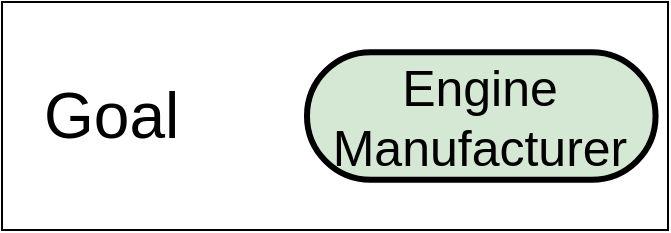 <mxfile version="14.1.8" type="device" pages="16"><diagram name="iRL-manu-ent-1-goal" id="lrQCM1Hvvk60PSm_WDTy"><mxGraphModel dx="4578" dy="3978" grid="1" gridSize="10" guides="1" tooltips="1" connect="1" arrows="1" fold="1" page="1" pageScale="1" pageWidth="850" pageHeight="1100" math="0" shadow="0"><root><mxCell id="0"/><mxCell id="1" parent="0"/><mxCell id="VljRqDJrkqw-FTZmgz3e-1" value="&lt;font style=&quot;font-size: 32px;&quot;&gt;Goal&lt;/font&gt;" style="rounded=0;whiteSpace=wrap;html=1;align=left;fontSize=12;spacingLeft=19;" parent="1" vertex="1"><mxGeometry x="-3150" y="-3142" width="333" height="114" as="geometry"/></mxCell><mxCell id="VljRqDJrkqw-FTZmgz3e-2" value="Engine Manufacturer" style="whiteSpace=wrap;html=1;rounded=1;fontSize=25;strokeWidth=3;fillColor=#d5e8d4;arcSize=50;" parent="1" vertex="1"><mxGeometry x="-2997.51" y="-3116.9" width="174.29" height="63.81" as="geometry"/></mxCell></root></mxGraphModel></diagram><diagram id="jRgEcZpF6pAmbIoYRc1D" name="iRL-manu-ent-2-goal"><mxGraphModel dx="4578" dy="3978" grid="1" gridSize="10" guides="1" tooltips="1" connect="1" arrows="1" fold="1" page="1" pageScale="1" pageWidth="850" pageHeight="1100" math="0" shadow="0"><root><mxCell id="0"/><mxCell id="1" parent="0"/><mxCell id="aGJHlENYrD-HNtF09Cbz-1" value="&lt;font style=&quot;font-size: 32px;&quot;&gt;Goal&lt;/font&gt;" style="rounded=0;whiteSpace=wrap;html=1;align=left;fontSize=12;spacingLeft=19;" parent="1" vertex="1"><mxGeometry x="-3150" y="-3142" width="333" height="114" as="geometry"/></mxCell><mxCell id="aGJHlENYrD-HNtF09Cbz-2" value="Have Order Fulfilled" style="whiteSpace=wrap;html=1;rounded=1;fontSize=25;strokeWidth=3;fillColor=#d5e8d4;arcSize=50;" parent="1" vertex="1"><mxGeometry x="-2997.51" y="-3116.9" width="174.29" height="63.81" as="geometry"/></mxCell></root></mxGraphModel></diagram><diagram id="zBmDgi2XzJmhAONFBeY-" name="iRL-manu-ent-3-goal"><mxGraphModel dx="4578" dy="3978" grid="1" gridSize="10" guides="1" tooltips="1" connect="1" arrows="1" fold="1" page="1" pageScale="1" pageWidth="850" pageHeight="1100" math="0" shadow="0"><root><mxCell id="0"/><mxCell id="1" parent="0"/><mxCell id="ORgCUWamln_Vp3CvsiLS-1" value="&lt;font style=&quot;font-size: 32px;&quot;&gt;Goal&lt;/font&gt;" style="rounded=0;whiteSpace=wrap;html=1;align=left;fontSize=12;spacingLeft=19;" parent="1" vertex="1"><mxGeometry x="-3150" y="-3142" width="333" height="114" as="geometry"/></mxCell><mxCell id="ORgCUWamln_Vp3CvsiLS-2" value="Acquire Parts" style="whiteSpace=wrap;html=1;rounded=1;fontSize=25;strokeWidth=3;fillColor=#d5e8d4;arcSize=50;" parent="1" vertex="1"><mxGeometry x="-2997.51" y="-3116.9" width="174.29" height="63.81" as="geometry"/></mxCell></root></mxGraphModel></diagram><diagram id="1IxjrtlEPSZ1EHy36e9s" name="iRL-manu-ent-4-goal"><mxGraphModel dx="4578" dy="3978" grid="1" gridSize="10" guides="1" tooltips="1" connect="1" arrows="1" fold="1" page="1" pageScale="1" pageWidth="850" pageHeight="1100" math="0" shadow="0"><root><mxCell id="0"/><mxCell id="1" parent="0"/><mxCell id="IbCwElctJ-FFFEGV16OZ-1" value="&lt;font style=&quot;font-size: 32px;&quot;&gt;Goal&lt;/font&gt;" style="rounded=0;whiteSpace=wrap;html=1;align=left;fontSize=12;spacingLeft=19;" parent="1" vertex="1"><mxGeometry x="-3150" y="-3142" width="333" height="114" as="geometry"/></mxCell><mxCell id="IbCwElctJ-FFFEGV16OZ-2" value="Have Engine Assembled" style="whiteSpace=wrap;html=1;rounded=1;fontSize=25;strokeWidth=3;fillColor=#d5e8d4;arcSize=50;" parent="1" vertex="1"><mxGeometry x="-2997.51" y="-3116.9" width="174.29" height="63.81" as="geometry"/></mxCell></root></mxGraphModel></diagram><diagram id="mF4jjamFUtdUcgxOceSQ" name="iRL-manu-ent-5-goal"><mxGraphModel dx="4578" dy="3978" grid="1" gridSize="10" guides="1" tooltips="1" connect="1" arrows="1" fold="1" page="1" pageScale="1" pageWidth="850" pageHeight="1100" math="0" shadow="0"><root><mxCell id="0"/><mxCell id="1" parent="0"/><mxCell id="9cVi92WM--b5yU5QckWD-1" value="&lt;font style=&quot;font-size: 32px;&quot;&gt;Goal&lt;/font&gt;" style="rounded=0;whiteSpace=wrap;html=1;align=left;fontSize=12;spacingLeft=19;" parent="1" vertex="1"><mxGeometry x="-3150" y="-3142" width="333" height="114" as="geometry"/></mxCell><mxCell id="9cVi92WM--b5yU5QckWD-2" value="Assemble Engine in House" style="whiteSpace=wrap;html=1;rounded=1;fontSize=20;strokeWidth=3;fillColor=#d5e8d4;arcSize=50;" parent="1" vertex="1"><mxGeometry x="-2997.51" y="-3116.9" width="174.29" height="63.81" as="geometry"/></mxCell></root></mxGraphModel></diagram><diagram id="vYKbGq_c37cxqWt-kweQ" name="iRL-manu-ent-6-goal"><mxGraphModel dx="4578" dy="3978" grid="1" gridSize="10" guides="1" tooltips="1" connect="1" arrows="1" fold="1" page="1" pageScale="1" pageWidth="850" pageHeight="1100" math="0" shadow="0"><root><mxCell id="0"/><mxCell id="1" parent="0"/><mxCell id="ONWYxhEiymjCoOvJa6te-1" value="&lt;font style=&quot;font-size: 32px;&quot;&gt;Goal&lt;/font&gt;" style="rounded=0;whiteSpace=wrap;html=1;align=left;fontSize=12;spacingLeft=19;" parent="1" vertex="1"><mxGeometry x="-3150" y="-3142" width="333" height="114" as="geometry"/></mxCell><mxCell id="ONWYxhEiymjCoOvJa6te-2" value="Outsource Assembly" style="whiteSpace=wrap;html=1;rounded=1;fontSize=25;strokeWidth=3;fillColor=#d5e8d4;arcSize=50;" parent="1" vertex="1"><mxGeometry x="-2997.51" y="-3116.9" width="174.29" height="63.81" as="geometry"/></mxCell></root></mxGraphModel></diagram><diagram id="Au_eIEvgqQtElC9Wct7o" name="iRL-manu-ent-7-goal"><mxGraphModel dx="4578" dy="3978" grid="1" gridSize="10" guides="1" tooltips="1" connect="1" arrows="1" fold="1" page="1" pageScale="1" pageWidth="850" pageHeight="1100" math="0" shadow="0"><root><mxCell id="0"/><mxCell id="1" parent="0"/><mxCell id="UPQjFC7ux2l7PIQJ3ZUP-1" value="&lt;font style=&quot;font-size: 32px;&quot;&gt;Goal&lt;/font&gt;" style="rounded=0;whiteSpace=wrap;html=1;align=left;fontSize=12;spacingLeft=19;" parent="1" vertex="1"><mxGeometry x="-3150" y="-3142" width="333" height="114" as="geometry"/></mxCell><mxCell id="UPQjFC7ux2l7PIQJ3ZUP-2" value="Parts Acquired in Time" style="whiteSpace=wrap;html=1;rounded=1;fontSize=25;strokeWidth=3;fillColor=#d5e8d4;arcSize=50;" parent="1" vertex="1"><mxGeometry x="-2997.51" y="-3116.9" width="174.29" height="63.81" as="geometry"/></mxCell></root></mxGraphModel></diagram><diagram id="4KhcXFip8CfWlh6ND8Yw" name="iRL-manu-ent-8-goal"><mxGraphModel dx="4578" dy="3978" grid="1" gridSize="10" guides="1" tooltips="1" connect="1" arrows="1" fold="1" page="1" pageScale="1" pageWidth="850" pageHeight="1100" math="0" shadow="0"><root><mxCell id="0"/><mxCell id="1" parent="0"/><mxCell id="sxqJqI1mDBcSUL0t3DZ4-1" value="&lt;font style=&quot;font-size: 32px;&quot;&gt;Goal&lt;/font&gt;" style="rounded=0;whiteSpace=wrap;html=1;align=left;fontSize=12;spacingLeft=19;" parent="1" vertex="1"><mxGeometry x="-3150" y="-3142" width="333" height="114" as="geometry"/></mxCell><mxCell id="sxqJqI1mDBcSUL0t3DZ4-2" value="Parts Acquired Late" style="whiteSpace=wrap;html=1;rounded=1;fontSize=25;strokeWidth=3;fillColor=#d5e8d4;arcSize=50;" parent="1" vertex="1"><mxGeometry x="-2997.51" y="-3116.9" width="174.29" height="63.81" as="geometry"/></mxCell></root></mxGraphModel></diagram><diagram id="FeQZBwoRJbgXJpnwxUOL" name="iRL-manu-ent-9-goal"><mxGraphModel dx="4578" dy="3978" grid="1" gridSize="10" guides="1" tooltips="1" connect="1" arrows="1" fold="1" page="1" pageScale="1" pageWidth="850" pageHeight="1100" math="0" shadow="0"><root><mxCell id="0"/><mxCell id="1" parent="0"/><mxCell id="cuxQmGferoWH3Yz89_Px-1" value="&lt;font style=&quot;font-size: 32px;&quot;&gt;Goal&lt;/font&gt;" style="rounded=0;whiteSpace=wrap;html=1;align=left;fontSize=12;spacingLeft=19;" parent="1" vertex="1"><mxGeometry x="-3150" y="-3142" width="333" height="114" as="geometry"/></mxCell><mxCell id="cuxQmGferoWH3Yz89_Px-2" value="Parts Never Acquired" style="whiteSpace=wrap;html=1;rounded=1;fontSize=25;strokeWidth=3;fillColor=#d5e8d4;arcSize=50;" parent="1" vertex="1"><mxGeometry x="-2997.51" y="-3116.9" width="174.29" height="63.81" as="geometry"/></mxCell></root></mxGraphModel></diagram><diagram id="P1F7y5oBeZOF15YZMAfe" name="iRL-manu-ent-10-goal"><mxGraphModel dx="4578" dy="3978" grid="1" gridSize="10" guides="1" tooltips="1" connect="1" arrows="1" fold="1" page="1" pageScale="1" pageWidth="850" pageHeight="1100" math="0" shadow="0"><root><mxCell id="0"/><mxCell id="1" parent="0"/><mxCell id="d7J4ZT-OmSUW5f9RGI0O-1" value="&lt;font style=&quot;font-size: 32px;&quot;&gt;Goal&lt;/font&gt;" style="rounded=0;whiteSpace=wrap;html=1;align=left;fontSize=12;spacingLeft=19;" parent="1" vertex="1"><mxGeometry x="-3150" y="-3142" width="333" height="114" as="geometry"/></mxCell><mxCell id="d7J4ZT-OmSUW5f9RGI0O-2" value="Order is Cancelled" style="whiteSpace=wrap;html=1;rounded=1;fontSize=25;strokeWidth=3;fillColor=#d5e8d4;arcSize=50;" parent="1" vertex="1"><mxGeometry x="-2997.51" y="-3116.9" width="174.29" height="63.81" as="geometry"/></mxCell></root></mxGraphModel></diagram><diagram id="Xo7n9-qTVo7QPiPUUxzN" name="iRL-manu-ent-11-goal"><mxGraphModel dx="4578" dy="3978" grid="1" gridSize="10" guides="1" tooltips="1" connect="1" arrows="1" fold="1" page="1" pageScale="1" pageWidth="850" pageHeight="1100" math="0" shadow="0"><root><mxCell id="0"/><mxCell id="1" parent="0"/><mxCell id="ZUnC_2ceqj7lLFhRHnkx-1" value="&lt;font style=&quot;font-size: 32px;&quot;&gt;Goal&lt;/font&gt;" style="rounded=0;whiteSpace=wrap;html=1;align=left;fontSize=12;spacingLeft=19;" parent="1" vertex="1"><mxGeometry x="-3150" y="-3142" width="333" height="114" as="geometry"/></mxCell><mxCell id="ZUnC_2ceqj7lLFhRHnkx-2" value="Penalty Is Issued" style="whiteSpace=wrap;html=1;rounded=1;fontSize=25;strokeWidth=3;fillColor=#d5e8d4;arcSize=50;" parent="1" vertex="1"><mxGeometry x="-2997.51" y="-3116.9" width="174.29" height="63.81" as="geometry"/></mxCell></root></mxGraphModel></diagram><diagram id="enEovX3N7CVmyAMt918q" name="iRL-manu-ent-12-goal"><mxGraphModel dx="4578" dy="3978" grid="1" gridSize="10" guides="1" tooltips="1" connect="1" arrows="1" fold="1" page="1" pageScale="1" pageWidth="850" pageHeight="1100" math="0" shadow="0"><root><mxCell id="0"/><mxCell id="1" parent="0"/><mxCell id="wTQ48-SKR_XdxoBQB4Ja-1" value="&lt;font style=&quot;font-size: 32px;&quot;&gt;Goal&lt;/font&gt;" style="rounded=0;whiteSpace=wrap;html=1;align=left;fontSize=12;spacingLeft=19;" parent="1" vertex="1"><mxGeometry x="-3150" y="-3142" width="333" height="114" as="geometry"/></mxCell><mxCell id="wTQ48-SKR_XdxoBQB4Ja-2" value="Previous Order was Cancelled" style="whiteSpace=wrap;html=1;rounded=1;fontSize=22;strokeWidth=3;fillColor=#d5e8d4;arcSize=50;" parent="1" vertex="1"><mxGeometry x="-2997.51" y="-3116.9" width="174.29" height="63.81" as="geometry"/></mxCell></root></mxGraphModel></diagram><diagram name="iRL-manu-ent-13-goal" id="P5TjuPJcCvfCDk246iFM"><mxGraphModel dx="4578" dy="3978" grid="1" gridSize="10" guides="1" tooltips="1" connect="1" arrows="1" fold="1" page="1" pageScale="1" pageWidth="850" pageHeight="1100" math="0" shadow="0"><root><mxCell id="KZR2G05XeIorMjJvlH5d-0"/><mxCell id="KZR2G05XeIorMjJvlH5d-1" parent="KZR2G05XeIorMjJvlH5d-0"/><mxCell id="sZyUgoqKVl4JavRJVIUi-0" value="&lt;font style=&quot;font-size: 32px;&quot;&gt;Goal&lt;/font&gt;" style="rounded=0;whiteSpace=wrap;html=1;align=left;fontSize=12;spacingLeft=19;" parent="KZR2G05XeIorMjJvlH5d-1" vertex="1"><mxGeometry x="-3190" y="-3090" width="333" height="114" as="geometry"/></mxCell><mxCell id="sZyUgoqKVl4JavRJVIUi-1" value="Reputation" style="whiteSpace=wrap;html=1;rounded=1;fontSize=25;strokeWidth=3;fillColor=#d5e8d4;arcSize=50;" parent="KZR2G05XeIorMjJvlH5d-1" vertex="1"><mxGeometry x="-3037.51" y="-3064.9" width="174.29" height="63.81" as="geometry"/></mxCell></root></mxGraphModel></diagram><diagram id="KmZoFBOVh3dv930wX-Ls" name="iRL-manu-ent-14-goal"><mxGraphModel dx="4578" dy="3978" grid="1" gridSize="10" guides="1" tooltips="1" connect="1" arrows="1" fold="1" page="1" pageScale="1" pageWidth="850" pageHeight="1100" math="0" shadow="0"><root><mxCell id="0"/><mxCell id="1" parent="0"/><mxCell id="5OzkVNLVJxyhVNbMreJJ-1" value="&lt;font style=&quot;font-size: 32px;&quot;&gt;Goal&lt;/font&gt;" style="rounded=0;whiteSpace=wrap;html=1;align=left;fontSize=12;spacingLeft=19;" parent="1" vertex="1"><mxGeometry x="-3150" y="-3142" width="333" height="114" as="geometry"/></mxCell><mxCell id="5OzkVNLVJxyhVNbMreJJ-2" value="Reputation (previous status)" style="whiteSpace=wrap;html=1;rounded=1;fontSize=25;strokeWidth=3;fillColor=#d5e8d4;arcSize=50;" parent="1" vertex="1"><mxGeometry x="-3040" y="-3122.5" width="206.78" height="75" as="geometry"/></mxCell></root></mxGraphModel></diagram><diagram id="lanVW5domTi_NIMbKehZ" name="iRL-manu-ent-15-goal"><mxGraphModel dx="4578" dy="3978" grid="1" gridSize="10" guides="1" tooltips="1" connect="1" arrows="1" fold="1" page="1" pageScale="1" pageWidth="850" pageHeight="1100" math="0" shadow="0"><root><mxCell id="qkdcjXTX6XC7pKZ3PLWs-0"/><mxCell id="qkdcjXTX6XC7pKZ3PLWs-1" parent="qkdcjXTX6XC7pKZ3PLWs-0"/><mxCell id="4zonRrpNg3QcKTcIlkVc-0" value="&lt;font style=&quot;font-size: 32px;&quot;&gt;Goal&lt;/font&gt;" style="rounded=0;whiteSpace=wrap;html=1;align=left;fontSize=12;spacingLeft=19;" vertex="1" parent="qkdcjXTX6XC7pKZ3PLWs-1"><mxGeometry x="-3150" y="-3142" width="333" height="114" as="geometry"/></mxCell><mxCell id="4zonRrpNg3QcKTcIlkVc-1" value="Good Quality Construction" style="whiteSpace=wrap;html=1;rounded=1;fontSize=25;strokeWidth=3;fillColor=#d5e8d4;arcSize=50;" vertex="1" parent="qkdcjXTX6XC7pKZ3PLWs-1"><mxGeometry x="-3040" y="-3122.5" width="206.78" height="75" as="geometry"/></mxCell></root></mxGraphModel></diagram><diagram id="-pg8TPzq6Z48coY1Irzf" name="iRL-manu-ent-16-goal"><mxGraphModel dx="4578" dy="3978" grid="1" gridSize="10" guides="1" tooltips="1" connect="1" arrows="1" fold="1" page="1" pageScale="1" pageWidth="850" pageHeight="1100" math="0" shadow="0"><root><mxCell id="NfoSPGTZdpOTDlr47EyD-0"/><mxCell id="NfoSPGTZdpOTDlr47EyD-1" parent="NfoSPGTZdpOTDlr47EyD-0"/><mxCell id="pRKNwwc70sECyXW0jiFd-0" value="&lt;font style=&quot;font-size: 32px;&quot;&gt;Goal&lt;/font&gt;" style="rounded=0;whiteSpace=wrap;html=1;align=left;fontSize=12;spacingLeft=19;" vertex="1" parent="NfoSPGTZdpOTDlr47EyD-1"><mxGeometry x="-3150" y="-3142" width="333" height="114" as="geometry"/></mxCell><mxCell id="pRKNwwc70sECyXW0jiFd-1" value="Bad Quality Construction" style="whiteSpace=wrap;html=1;rounded=1;fontSize=25;strokeWidth=3;fillColor=#d5e8d4;arcSize=50;" vertex="1" parent="NfoSPGTZdpOTDlr47EyD-1"><mxGeometry x="-3040" y="-3122.5" width="206.78" height="75" as="geometry"/></mxCell></root></mxGraphModel></diagram></mxfile>